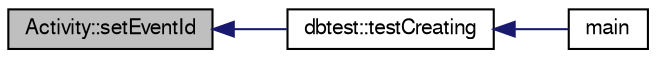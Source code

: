 digraph "Activity::setEventId"
{
  edge [fontname="FreeSans",fontsize="10",labelfontname="FreeSans",labelfontsize="10"];
  node [fontname="FreeSans",fontsize="10",shape=record];
  rankdir="LR";
  Node3876 [label="Activity::setEventId",height=0.2,width=0.4,color="black", fillcolor="grey75", style="filled", fontcolor="black"];
  Node3876 -> Node3877 [dir="back",color="midnightblue",fontsize="10",style="solid",fontname="FreeSans"];
  Node3877 [label="dbtest::testCreating",height=0.2,width=0.4,color="black", fillcolor="white", style="filled",URL="$classdbtest.html#a8193e88a7df657069c8a6bd09c8243b7"];
  Node3877 -> Node3878 [dir="back",color="midnightblue",fontsize="10",style="solid",fontname="FreeSans"];
  Node3878 [label="main",height=0.2,width=0.4,color="black", fillcolor="white", style="filled",URL="$test_8cpp.html#ae66f6b31b5ad750f1fe042a706a4e3d4"];
}
